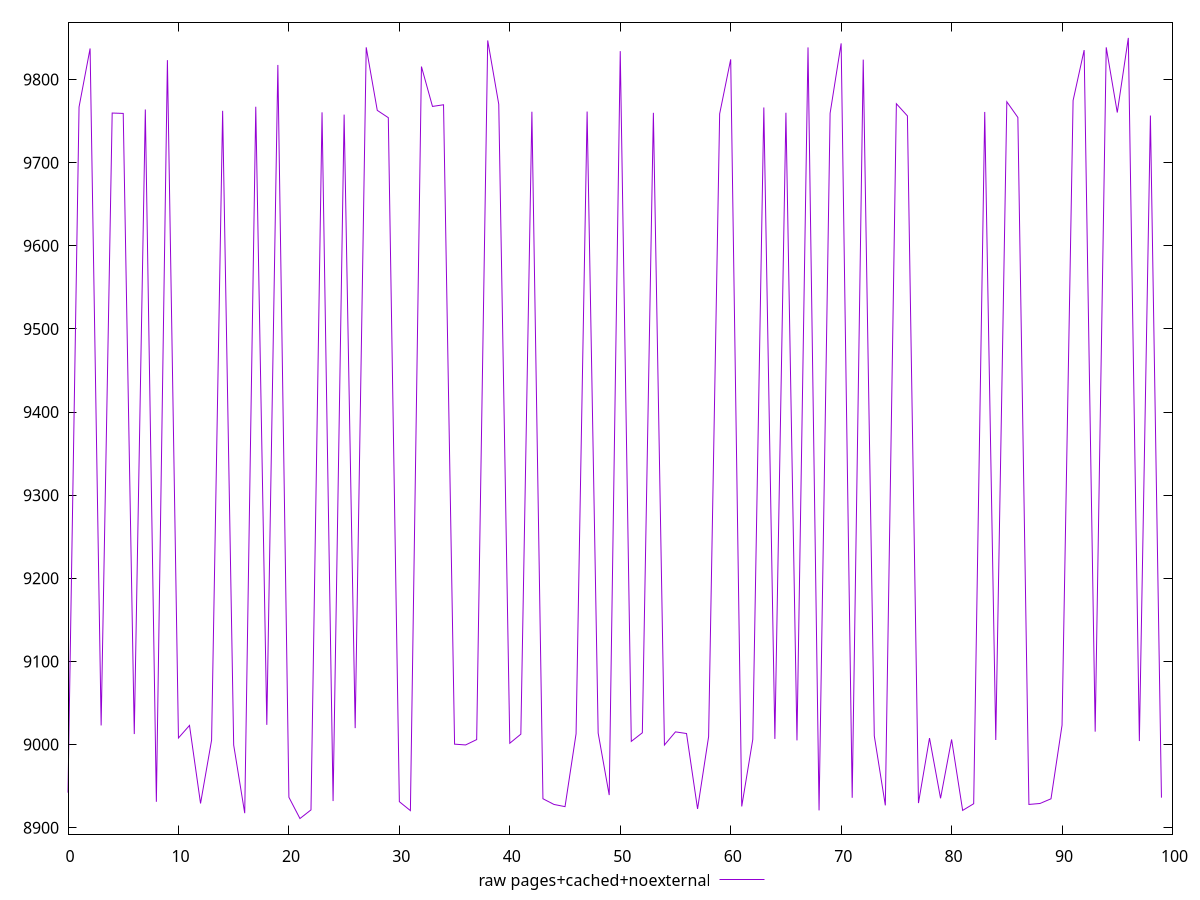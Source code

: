 $_rawPagesCachedNoexternal <<EOF
8942.09805
9767.03675
9837.43875
9023.011050000001
9759.769
9759.312249999999
9012.645650000002
9764.089499999998
8931.123749999999
9823.393949999998
9007.92885
9023.03155
8929.1619
9005.370200000001
9762.478749999998
8999.44585
8917.453649999998
9767.372249999999
9023.70235
9817.606349999998
8936.590500000002
8911.0197
8921.398799999999
9760.621000000001
8932.04475
9757.905999999999
9019.766350000002
9838.8172
9763.0045
9754.188750000001
8931.257999999996
8920.547999999999
9815.67715
9767.728
9769.723500000002
9000.485700000001
8999.5398
9005.97005
9847.104
9770.312
9001.598800000003
9012.503550000001
9761.358
8934.820350000002
8927.943
8925.3183
9012.99035
9761.571750000001
9013.78715
8939.219249999998
9834.231099999997
9003.832649999997
9014.16475
9760.0085
8999.43325
9015.261250000003
9013.282899999998
8922.554850000002
9009.564849999999
9758.771999999999
9824.37745
8925.53865
9006.237850000001
9766.43675
9006.7733
9760.1182
9005.028699999997
9838.765300000001
8920.78875
9759.479
9843.5788
8935.992600000001
9824.0474
9010.473150000002
8926.833449999996
9770.960749999998
9756.32675
8929.606049999999
9007.7913
8935.3446
9006.1371
8920.775099999999
8928.809249999998
9761.11175
9005.474900000001
9773.323499999999
9754.48075
8927.958449999998
8929.11435
8934.744599999998
9023.361550000001
9774.853249999998
9835.487500000003
9015.54015
9838.815999999999
9760.4055
9850.156350000001
9004.186749999999
9756.794750000001
8936.14065
EOF
set key outside below
set terminal pngcairo
set output "report_00005_2020-11-02T22-26-11.212Z/largest-contentful-paint/pages+cached+noexternal//raw.png"
set yrange [8892.236967:9868.939083000001]
plot $_rawPagesCachedNoexternal title "raw pages+cached+noexternal" with line ,
